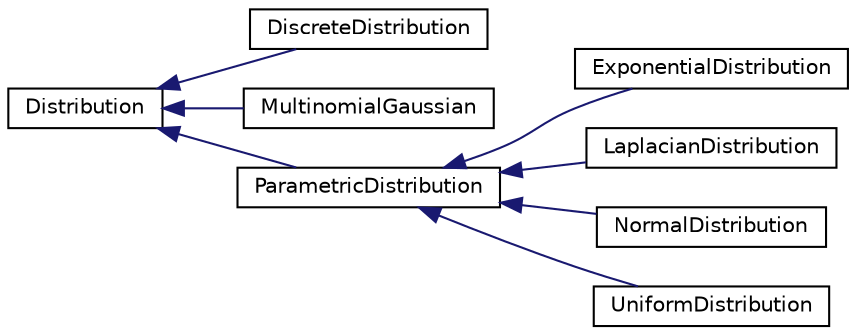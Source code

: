 digraph "Graphical Class Hierarchy"
{
  edge [fontname="Helvetica",fontsize="10",labelfontname="Helvetica",labelfontsize="10"];
  node [fontname="Helvetica",fontsize="10",shape=record];
  rankdir="LR";
  Node1 [label="Distribution",height=0.2,width=0.4,color="black", fillcolor="white", style="filled",URL="$class_distribution.html",tooltip="Probability distribution. "];
  Node1 -> Node2 [dir="back",color="midnightblue",fontsize="10",style="solid",fontname="Helvetica"];
  Node2 [label="DiscreteDistribution",height=0.2,width=0.4,color="black", fillcolor="white", style="filled",URL="$class_discrete_distribution.html",tooltip="Discrete probability distribution. "];
  Node1 -> Node3 [dir="back",color="midnightblue",fontsize="10",style="solid",fontname="Helvetica"];
  Node3 [label="MultinomialGaussian",height=0.2,width=0.4,color="black", fillcolor="white", style="filled",URL="$class_multinomial_gaussian.html",tooltip="Multinomial gaussian probability distribution. "];
  Node1 -> Node4 [dir="back",color="midnightblue",fontsize="10",style="solid",fontname="Helvetica"];
  Node4 [label="ParametricDistribution",height=0.2,width=0.4,color="black", fillcolor="white", style="filled",URL="$class_parametric_distribution.html",tooltip="Parametric distribution. "];
  Node4 -> Node5 [dir="back",color="midnightblue",fontsize="10",style="solid",fontname="Helvetica"];
  Node5 [label="ExponentialDistribution",height=0.2,width=0.4,color="black", fillcolor="white", style="filled",URL="$class_exponential_distribution.html",tooltip="Exponential probability distribution. "];
  Node4 -> Node6 [dir="back",color="midnightblue",fontsize="10",style="solid",fontname="Helvetica"];
  Node6 [label="LaplacianDistribution",height=0.2,width=0.4,color="black", fillcolor="white", style="filled",URL="$class_laplacian_distribution.html",tooltip="Laplacian probability distribution. "];
  Node4 -> Node7 [dir="back",color="midnightblue",fontsize="10",style="solid",fontname="Helvetica"];
  Node7 [label="NormalDistribution",height=0.2,width=0.4,color="black", fillcolor="white", style="filled",URL="$class_normal_distribution.html",tooltip="Gaussian probability distribution. "];
  Node4 -> Node8 [dir="back",color="midnightblue",fontsize="10",style="solid",fontname="Helvetica"];
  Node8 [label="UniformDistribution",height=0.2,width=0.4,color="black", fillcolor="white", style="filled",URL="$class_uniform_distribution.html",tooltip="Uniform probability distribution. "];
}
